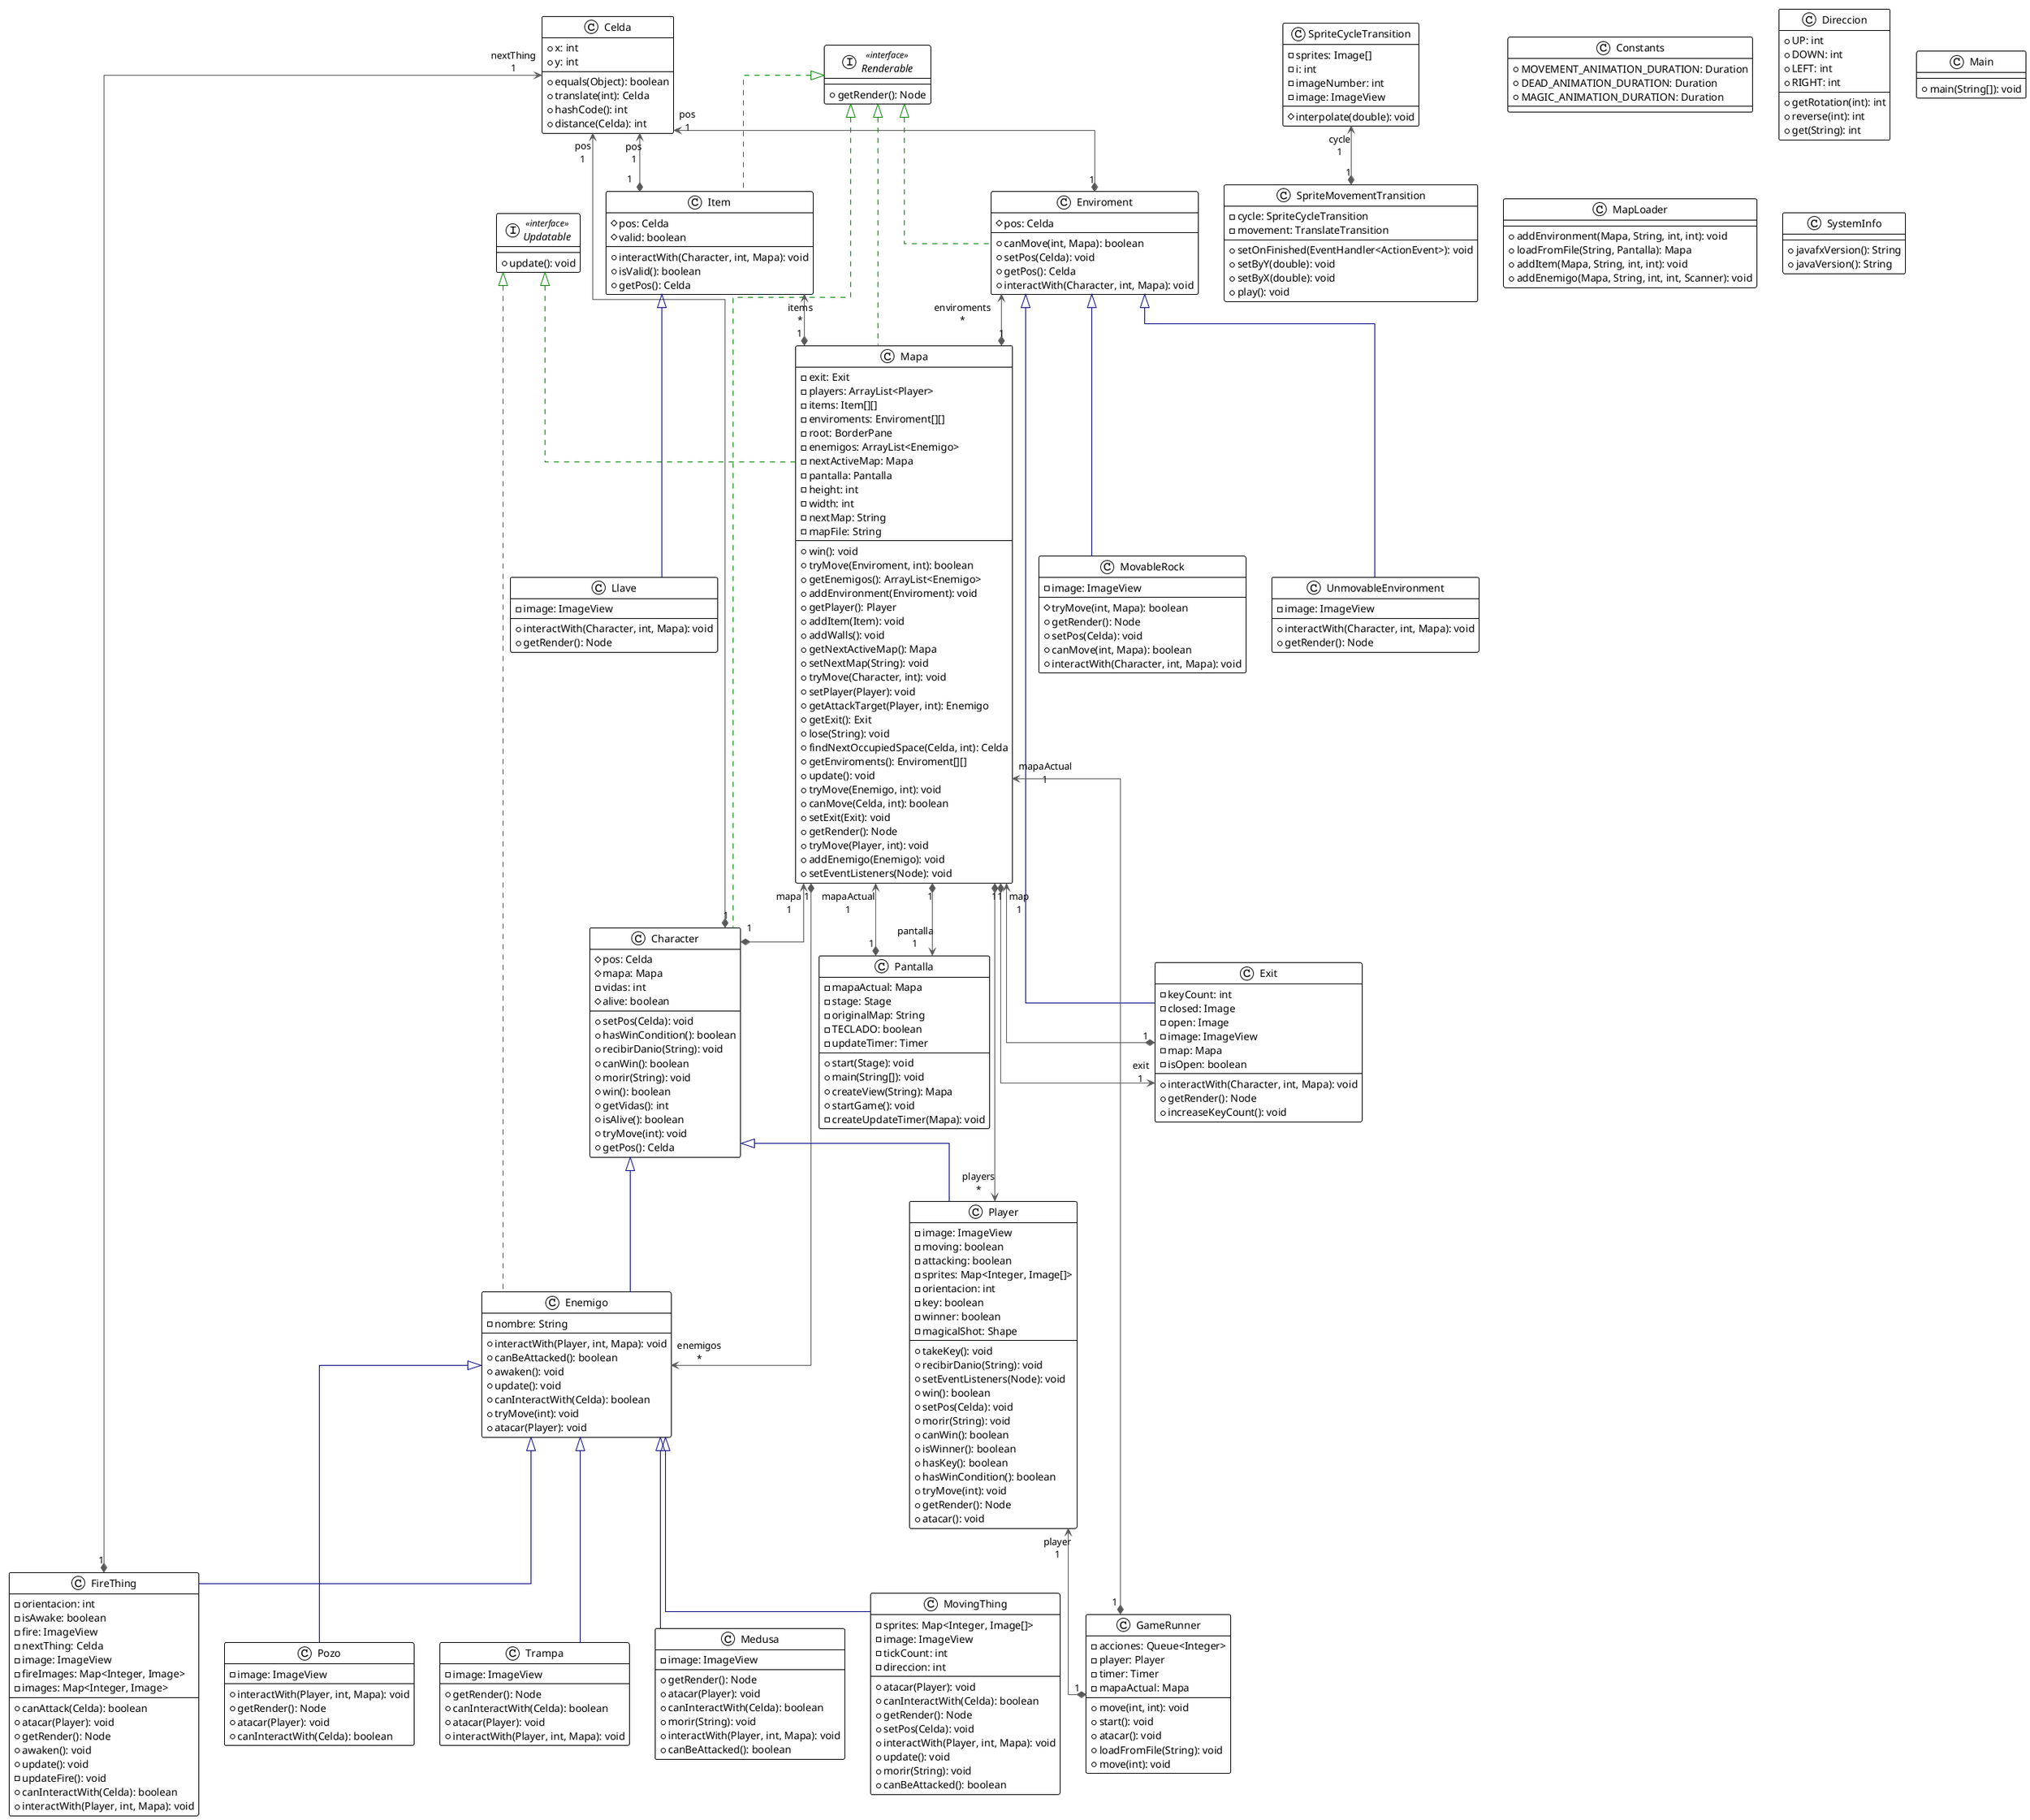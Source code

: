 @startuml
!theme plain
skinparam linetype ortho

class Celda {
  + x: int
  + y: int
  + equals(Object): boolean
  + translate(int): Celda
  + hashCode(): int
  + distance(Celda): int
}
class Character {
  # pos: Celda
  # mapa: Mapa
  - vidas: int
  # alive: boolean
  + setPos(Celda): void
  + hasWinCondition(): boolean
  + recibirDanio(String): void
  + canWin(): boolean
  + morir(String): void
  + win(): boolean
  + getVidas(): int
  + isAlive(): boolean
  + tryMove(int): void
  + getPos(): Celda
}
class Constants {
  + MOVEMENT_ANIMATION_DURATION: Duration
  + DEAD_ANIMATION_DURATION: Duration
  + MAGIC_ANIMATION_DURATION: Duration
}
class Direccion {
  + UP: int
  + DOWN: int
  + LEFT: int
  + RIGHT: int
  + getRotation(int): int
  + reverse(int): int
  + get(String): int
}
class Enemigo {
  - nombre: String
  + interactWith(Player, int, Mapa): void
  + canBeAttacked(): boolean
  + awaken(): void
  + update(): void
  + canInteractWith(Celda): boolean
  + tryMove(int): void
  + atacar(Player): void
}
class Enviroment {
  # pos: Celda
  + canMove(int, Mapa): boolean
  + setPos(Celda): void
  + getPos(): Celda
  + interactWith(Character, int, Mapa): void
}
class Exit {
  - keyCount: int
  - closed: Image
  - open: Image
  - image: ImageView
  - map: Mapa
  - isOpen: boolean
  + interactWith(Character, int, Mapa): void
  + getRender(): Node
  + increaseKeyCount(): void
}
class FireThing {
  - orientacion: int
  - isAwake: boolean
  - fire: ImageView
  - nextThing: Celda
  - image: ImageView
  - fireImages: Map<Integer, Image>
  - images: Map<Integer, Image>
  + canAttack(Celda): boolean
  + atacar(Player): void
  + getRender(): Node
  + awaken(): void
  + update(): void
  - updateFire(): void
  + canInteractWith(Celda): boolean
  + interactWith(Player, int, Mapa): void
}
class GameRunner {
  - acciones: Queue<Integer>
  - player: Player
  - timer: Timer
  - mapaActual: Mapa
  + move(int, int): void
  + start(): void
  + atacar(): void
  + loadFromFile(String): void
  + move(int): void
}
class Item {
  # pos: Celda
  # valid: boolean
  + interactWith(Character, int, Mapa): void
  + isValid(): boolean
  + getPos(): Celda
}
class Llave {
  - image: ImageView
  + interactWith(Character, int, Mapa): void
  + getRender(): Node
}
class Main {
  + main(String[]): void
}
class MapLoader {
  + addEnvironment(Mapa, String, int, int): void
  + loadFromFile(String, Pantalla): Mapa
  + addItem(Mapa, String, int, int): void
  + addEnemigo(Mapa, String, int, int, Scanner): void
}
class Mapa {
  - exit: Exit
  - players: ArrayList<Player>
  - items: Item[][]
  - enviroments: Enviroment[][]
  - root: BorderPane
  - enemigos: ArrayList<Enemigo>
  - nextActiveMap: Mapa
  - pantalla: Pantalla
  - height: int
  - width: int
  - nextMap: String
  - mapFile: String
  + win(): void
  + tryMove(Enviroment, int): boolean
  + getEnemigos(): ArrayList<Enemigo>
  + addEnvironment(Enviroment): void
  + getPlayer(): Player
  + addItem(Item): void
  + addWalls(): void
  + getNextActiveMap(): Mapa
  + setNextMap(String): void
  + tryMove(Character, int): void
  + setPlayer(Player): void
  + getAttackTarget(Player, int): Enemigo
  + getExit(): Exit
  + lose(String): void
  + findNextOccupiedSpace(Celda, int): Celda
  + getEnviroments(): Enviroment[][]
  + update(): void
  + tryMove(Enemigo, int): void
  + canMove(Celda, int): boolean
  + setExit(Exit): void
  + getRender(): Node
  + tryMove(Player, int): void
  + addEnemigo(Enemigo): void
  + setEventListeners(Node): void
}
class Medusa {
  - image: ImageView
  + getRender(): Node
  + atacar(Player): void
  + canInteractWith(Celda): boolean
  + morir(String): void
  + interactWith(Player, int, Mapa): void
  + canBeAttacked(): boolean
}
class MovableRock {
  - image: ImageView
  # tryMove(int, Mapa): boolean
  + getRender(): Node
  + setPos(Celda): void
  + canMove(int, Mapa): boolean
  + interactWith(Character, int, Mapa): void
}
class MovingThing {
  - sprites: Map<Integer, Image[]>
  - image: ImageView
  - tickCount: int
  - direccion: int
  + atacar(Player): void
  + canInteractWith(Celda): boolean
  + getRender(): Node
  + setPos(Celda): void
  + interactWith(Player, int, Mapa): void
  + update(): void
  + morir(String): void
  + canBeAttacked(): boolean
}
class Pantalla {
  - mapaActual: Mapa
  - stage: Stage
  - originalMap: String
  - TECLADO: boolean
  - updateTimer: Timer
  + start(Stage): void
  + main(String[]): void
  + createView(String): Mapa
  + startGame(): void
  - createUpdateTimer(Mapa): void
}
class Player {
  - image: ImageView
  - moving: boolean
  - attacking: boolean
  - sprites: Map<Integer, Image[]>
  - orientacion: int
  - key: boolean
  - winner: boolean
  - magicalShot: Shape
  + takeKey(): void
  + recibirDanio(String): void
  + setEventListeners(Node): void
  + win(): boolean
  + setPos(Celda): void
  + morir(String): void
  + canWin(): boolean
  + isWinner(): boolean
  + hasKey(): boolean
  + hasWinCondition(): boolean
  + tryMove(int): void
  + getRender(): Node
  + atacar(): void
}
class Pozo {
  - image: ImageView
  + interactWith(Player, int, Mapa): void
  + getRender(): Node
  + atacar(Player): void
  + canInteractWith(Celda): boolean
}
interface Renderable << interface >> {
  + getRender(): Node
}
class SpriteCycleTransition {
  - sprites: Image[]
  - i: int
  - imageNumber: int
  - image: ImageView
  # interpolate(double): void
}
class SpriteMovementTransition {
  - cycle: SpriteCycleTransition
  - movement: TranslateTransition
  + setOnFinished(EventHandler<ActionEvent>): void
  + setByY(double): void
  + setByX(double): void
  + play(): void
}
class SystemInfo {
  + javafxVersion(): String
  + javaVersion(): String
}
class Trampa {
  - image: ImageView
  + getRender(): Node
  + canInteractWith(Celda): boolean
  + atacar(Player): void
  + interactWith(Player, int, Mapa): void
}
class UnmovableEnvironment {
  - image: ImageView
  + interactWith(Character, int, Mapa): void
  + getRender(): Node
}
interface Updatable << interface >> {
  + update(): void
}

Character                "1" *-up[#595959,plain]-> "pos\n1" Celda
Character                "1" *-up[#595959,plain]-> "mapa\n1" Mapa
Character                 -up[#008200,dashed]-^  Renderable
Enemigo                   -up[#000082,plain]-^  Character
Enemigo                   -up[#008200,dashed]-^  Updatable
Enviroment               "1" *-up[#595959,plain]-> "pos\n1" Celda
Enviroment                -up[#008200,dashed]-^  Renderable
Exit                      -up[#000082,plain]-^  Enviroment
Exit                     "1" *-up[#595959,plain]-> "map\n1" Mapa
FireThing                "1" *-up[#595959,plain]-> "nextThing\n1" Celda
FireThing                 -up[#000082,plain]-^  Enemigo
GameRunner               "1" *-up[#595959,plain]-> "mapaActual\n1" Mapa
GameRunner               "1" *-up[#595959,plain]-> "player\n1" Player
Item                     "1" *-up[#595959,plain]-> "pos\n1" Celda
Item                      -up[#008200,dashed]-^  Renderable
Llave                     -up[#000082,plain]-^  Item
Mapa                     "1" *-up[#595959,plain]-> "enemigos\n*" Enemigo
Mapa                     "1" *-up[#595959,plain]-> "enviroments\n*" Enviroment
Mapa                     "1" *-up[#595959,plain]-> "exit\n1" Exit
Mapa                     "1" *-up[#595959,plain]-> "items\n*" Item
Mapa                     "1" *-up[#595959,plain]-> "pantalla\n1" Pantalla
Mapa                     "1" *-up[#595959,plain]-> "players\n*" Player
Mapa                      -up[#008200,dashed]-^  Renderable
Mapa                      -up[#008200,dashed]-^  Updatable
Medusa                    -up[#000082,plain]-^  Enemigo
MovableRock               -up[#000082,plain]-^  Enviroment
MovingThing               -up[#000082,plain]-^  Enemigo
Pantalla                 "1" *-up[#595959,plain]-> "mapaActual\n1" Mapa
Player                    -up[#000082,plain]-^  Character
Pozo                      -up[#000082,plain]-^  Enemigo
SpriteMovementTransition "1" *-up[#595959,plain]-> "cycle\n1" SpriteCycleTransition
Trampa                    -up[#000082,plain]-^  Enemigo
UnmovableEnvironment      -up[#000082,plain]-^  Enviroment
@enduml